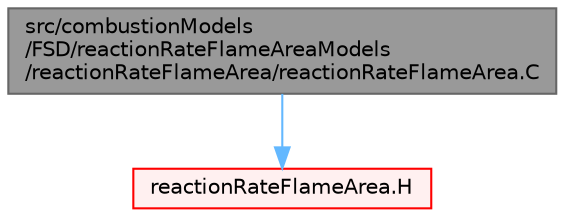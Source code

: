 digraph "src/combustionModels/FSD/reactionRateFlameAreaModels/reactionRateFlameArea/reactionRateFlameArea.C"
{
 // LATEX_PDF_SIZE
  bgcolor="transparent";
  edge [fontname=Helvetica,fontsize=10,labelfontname=Helvetica,labelfontsize=10];
  node [fontname=Helvetica,fontsize=10,shape=box,height=0.2,width=0.4];
  Node1 [id="Node000001",label="src/combustionModels\l/FSD/reactionRateFlameAreaModels\l/reactionRateFlameArea/reactionRateFlameArea.C",height=0.2,width=0.4,color="gray40", fillcolor="grey60", style="filled", fontcolor="black",tooltip=" "];
  Node1 -> Node2 [id="edge1_Node000001_Node000002",color="steelblue1",style="solid",tooltip=" "];
  Node2 [id="Node000002",label="reactionRateFlameArea.H",height=0.2,width=0.4,color="red", fillcolor="#FFF0F0", style="filled",URL="$reactionRateFlameArea_8H.html",tooltip=" "];
}
